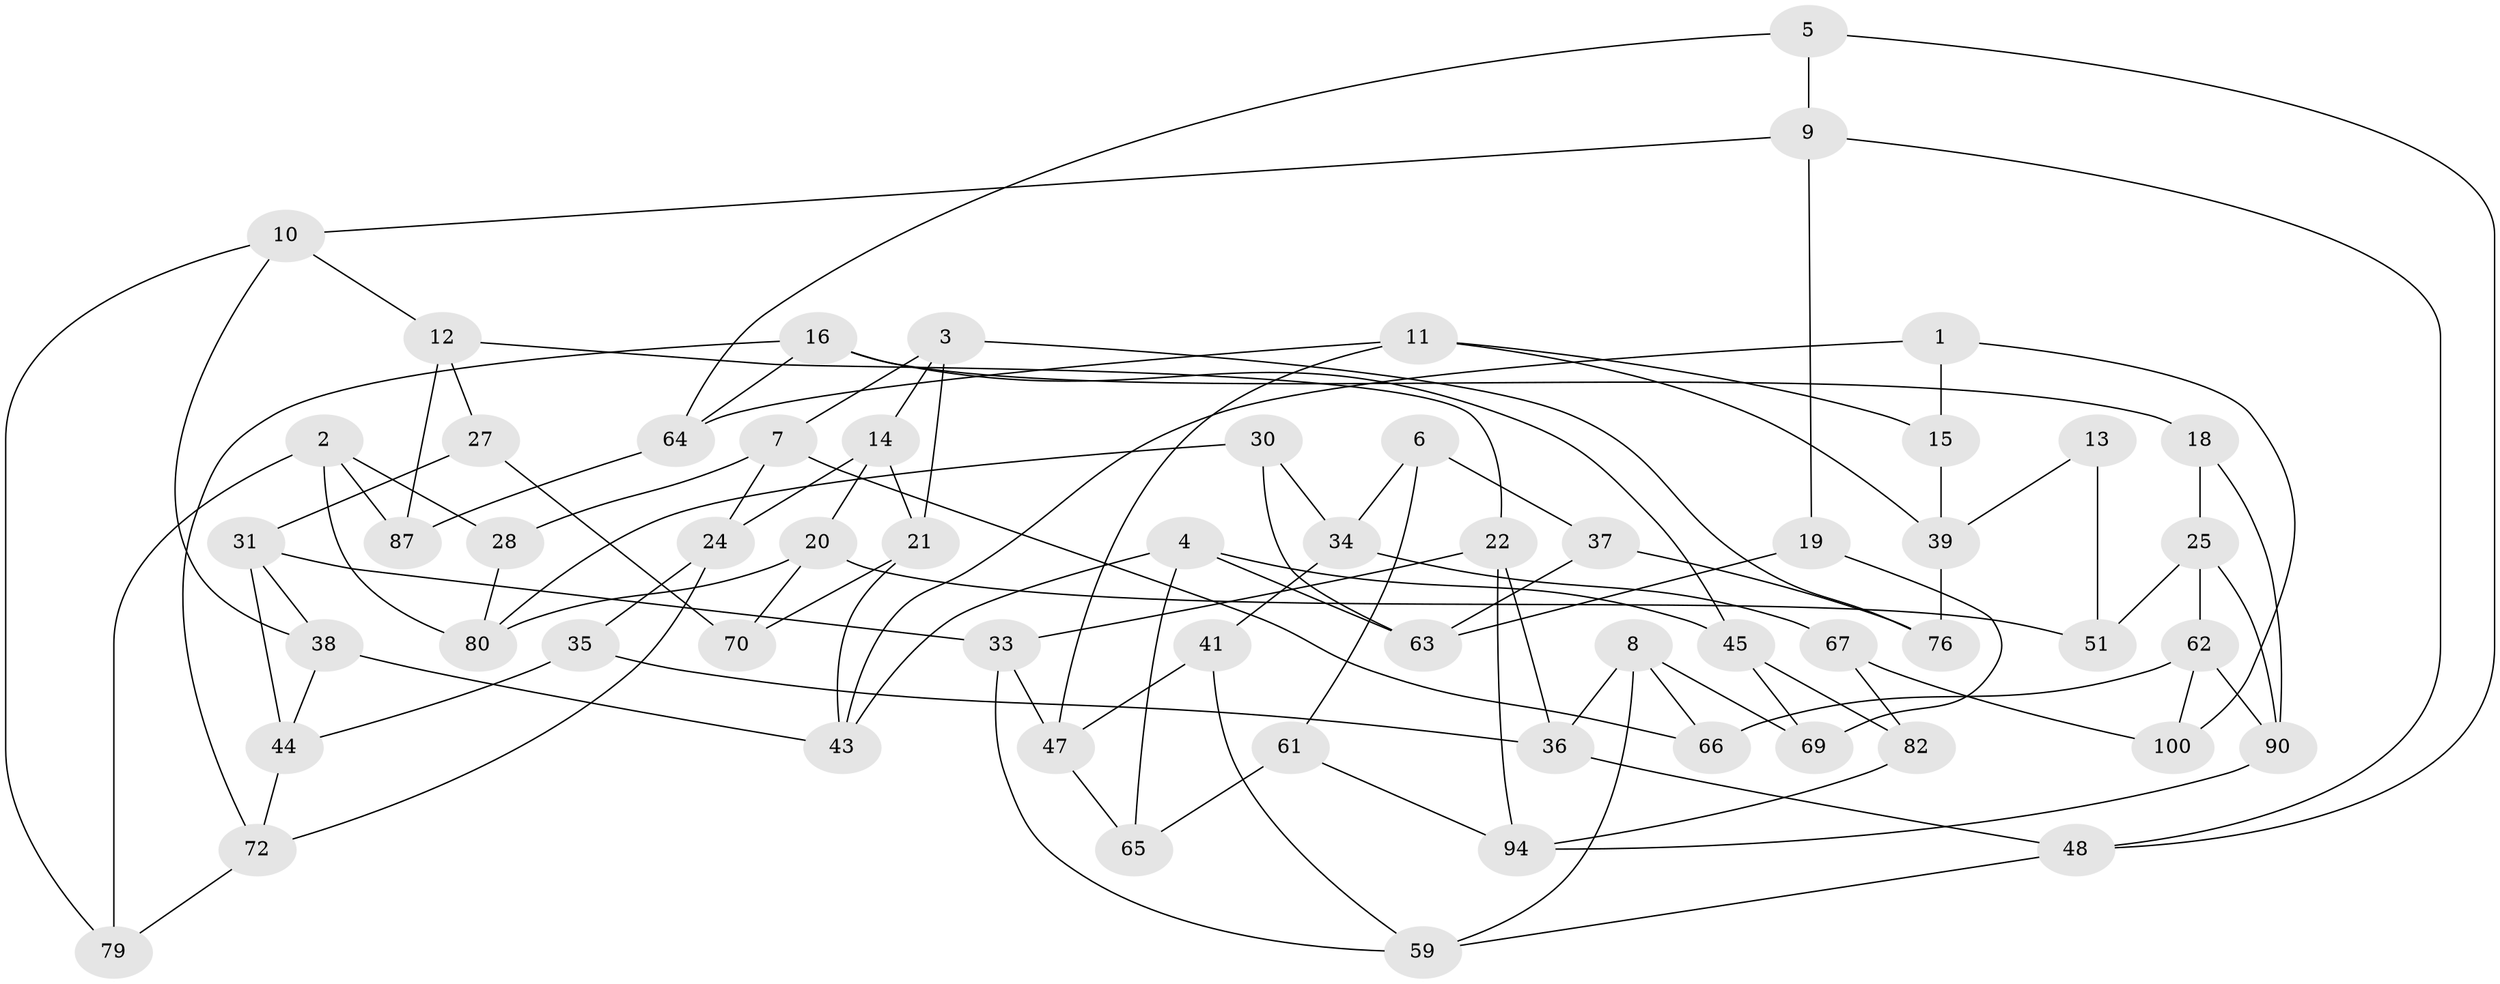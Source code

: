 // original degree distribution, {3: 1.0}
// Generated by graph-tools (version 1.1) at 2025/39/02/21/25 10:39:00]
// undirected, 60 vertices, 107 edges
graph export_dot {
graph [start="1"]
  node [color=gray90,style=filled];
  1 [super="+86"];
  2 [super="+52"];
  3 [super="+55"];
  4 [super="+53"];
  5;
  6 [super="+32"];
  7 [super="+46"];
  8 [super="+42"];
  9 [super="+71"];
  10 [super="+68"];
  11 [super="+17"];
  12 [super="+93"];
  13;
  14 [super="+78"];
  15 [super="+85"];
  16 [super="+23"];
  18;
  19;
  20 [super="+49"];
  21 [super="+26"];
  22 [super="+96"];
  24 [super="+50"];
  25 [super="+29"];
  27;
  28;
  30;
  31 [super="+40"];
  33 [super="+74"];
  34 [super="+54"];
  35;
  36 [super="+84"];
  37 [super="+77"];
  38 [super="+83"];
  39 [super="+58"];
  41;
  43 [super="+57"];
  44 [super="+60"];
  45 [super="+97"];
  47 [super="+91"];
  48 [super="+89"];
  51 [super="+56"];
  59 [super="+88"];
  61;
  62 [super="+95"];
  63 [super="+73"];
  64 [super="+92"];
  65;
  66;
  67;
  69;
  70;
  72 [super="+75"];
  76;
  79;
  80 [super="+81"];
  82;
  87;
  90 [super="+99"];
  94 [super="+98"];
  100;
  1 -- 43;
  1 -- 15 [weight=2];
  1 -- 100;
  2 -- 87;
  2 -- 28;
  2 -- 79;
  2 -- 80;
  3 -- 14;
  3 -- 21;
  3 -- 76;
  3 -- 7;
  4 -- 45;
  4 -- 65;
  4 -- 63;
  4 -- 43;
  5 -- 64;
  5 -- 9;
  5 -- 48;
  6 -- 37 [weight=2];
  6 -- 61;
  6 -- 34;
  7 -- 66;
  7 -- 24;
  7 -- 28;
  8 -- 36;
  8 -- 59;
  8 -- 66;
  8 -- 69;
  9 -- 48;
  9 -- 19;
  9 -- 10;
  10 -- 12;
  10 -- 38;
  10 -- 79;
  11 -- 64;
  11 -- 47;
  11 -- 39;
  11 -- 15;
  12 -- 27;
  12 -- 22;
  12 -- 87;
  13 -- 51 [weight=2];
  13 -- 39;
  14 -- 21;
  14 -- 24;
  14 -- 20;
  15 -- 39;
  16 -- 18;
  16 -- 45;
  16 -- 64;
  16 -- 72;
  18 -- 25;
  18 -- 90;
  19 -- 69;
  19 -- 63;
  20 -- 70;
  20 -- 80;
  20 -- 51;
  21 -- 70;
  21 -- 43;
  22 -- 36;
  22 -- 33;
  22 -- 94;
  24 -- 35;
  24 -- 72;
  25 -- 51;
  25 -- 90;
  25 -- 62;
  27 -- 70;
  27 -- 31;
  28 -- 80;
  30 -- 80;
  30 -- 34;
  30 -- 63;
  31 -- 38;
  31 -- 44;
  31 -- 33;
  33 -- 59;
  33 -- 47;
  34 -- 67;
  34 -- 41;
  35 -- 44;
  35 -- 36;
  36 -- 48;
  37 -- 63;
  37 -- 76;
  38 -- 43;
  38 -- 44;
  39 -- 76;
  41 -- 59;
  41 -- 47;
  44 -- 72;
  45 -- 82;
  45 -- 69;
  47 -- 65;
  48 -- 59;
  61 -- 65;
  61 -- 94;
  62 -- 66;
  62 -- 100;
  62 -- 90;
  64 -- 87;
  67 -- 100;
  67 -- 82;
  72 -- 79;
  82 -- 94;
  90 -- 94;
}
